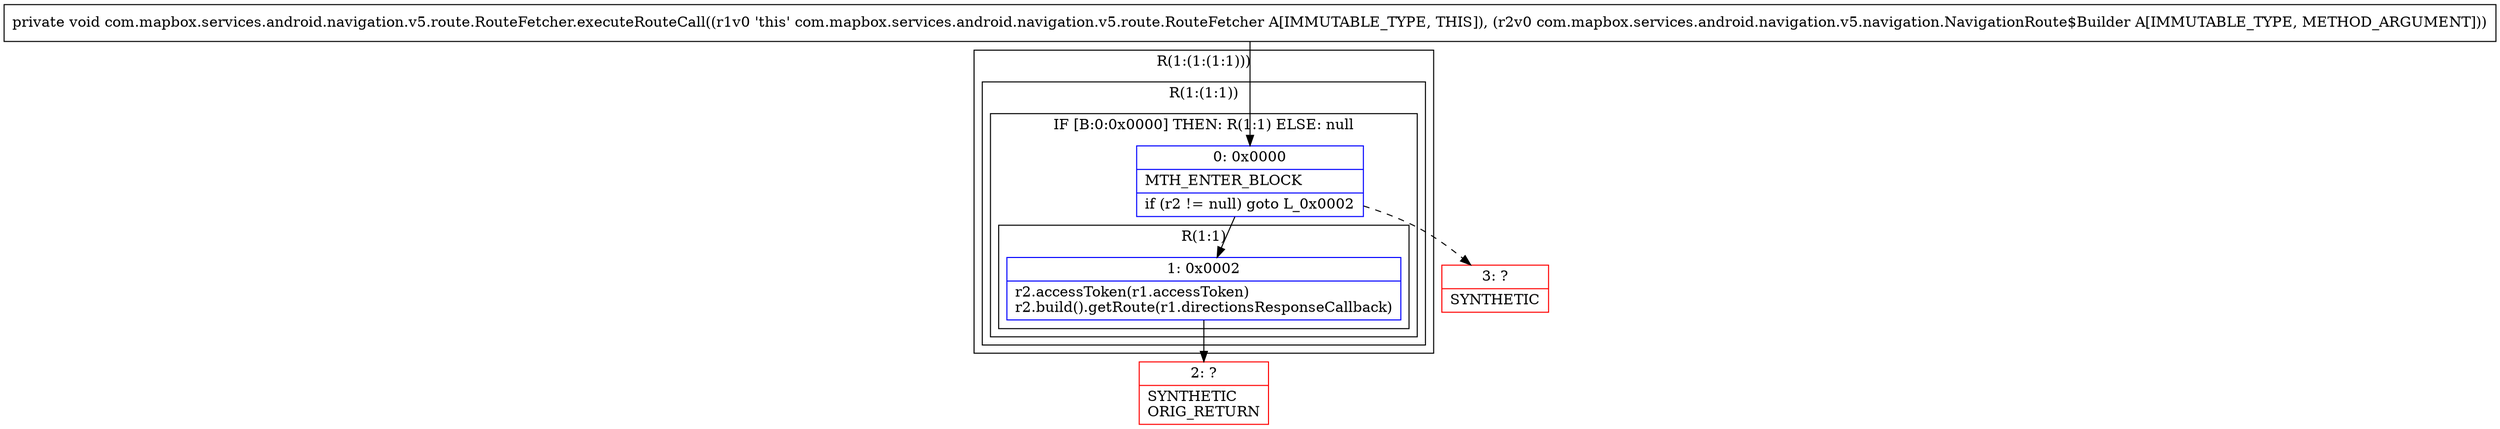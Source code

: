 digraph "CFG forcom.mapbox.services.android.navigation.v5.route.RouteFetcher.executeRouteCall(Lcom\/mapbox\/services\/android\/navigation\/v5\/navigation\/NavigationRoute$Builder;)V" {
subgraph cluster_Region_1009180834 {
label = "R(1:(1:(1:1)))";
node [shape=record,color=blue];
subgraph cluster_Region_820795107 {
label = "R(1:(1:1))";
node [shape=record,color=blue];
subgraph cluster_IfRegion_109490662 {
label = "IF [B:0:0x0000] THEN: R(1:1) ELSE: null";
node [shape=record,color=blue];
Node_0 [shape=record,label="{0\:\ 0x0000|MTH_ENTER_BLOCK\l|if (r2 != null) goto L_0x0002\l}"];
subgraph cluster_Region_1516297665 {
label = "R(1:1)";
node [shape=record,color=blue];
Node_1 [shape=record,label="{1\:\ 0x0002|r2.accessToken(r1.accessToken)\lr2.build().getRoute(r1.directionsResponseCallback)\l}"];
}
}
}
}
Node_2 [shape=record,color=red,label="{2\:\ ?|SYNTHETIC\lORIG_RETURN\l}"];
Node_3 [shape=record,color=red,label="{3\:\ ?|SYNTHETIC\l}"];
MethodNode[shape=record,label="{private void com.mapbox.services.android.navigation.v5.route.RouteFetcher.executeRouteCall((r1v0 'this' com.mapbox.services.android.navigation.v5.route.RouteFetcher A[IMMUTABLE_TYPE, THIS]), (r2v0 com.mapbox.services.android.navigation.v5.navigation.NavigationRoute$Builder A[IMMUTABLE_TYPE, METHOD_ARGUMENT])) }"];
MethodNode -> Node_0;
Node_0 -> Node_1;
Node_0 -> Node_3[style=dashed];
Node_1 -> Node_2;
}

